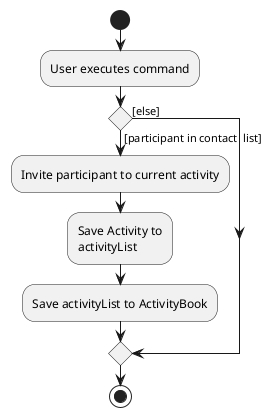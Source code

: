 @startuml
start
:User executes command;

'Since the beta syntax does not support placing the condition outside the
'diamond we place it as the true branch instead.

if () then ([participant in contact  list])
    :Invite participant to current activity;
    :Save Activity to
    activityList;
    :Save activityList to ActivityBook;
else ([else])
endif
stop
@enduml
